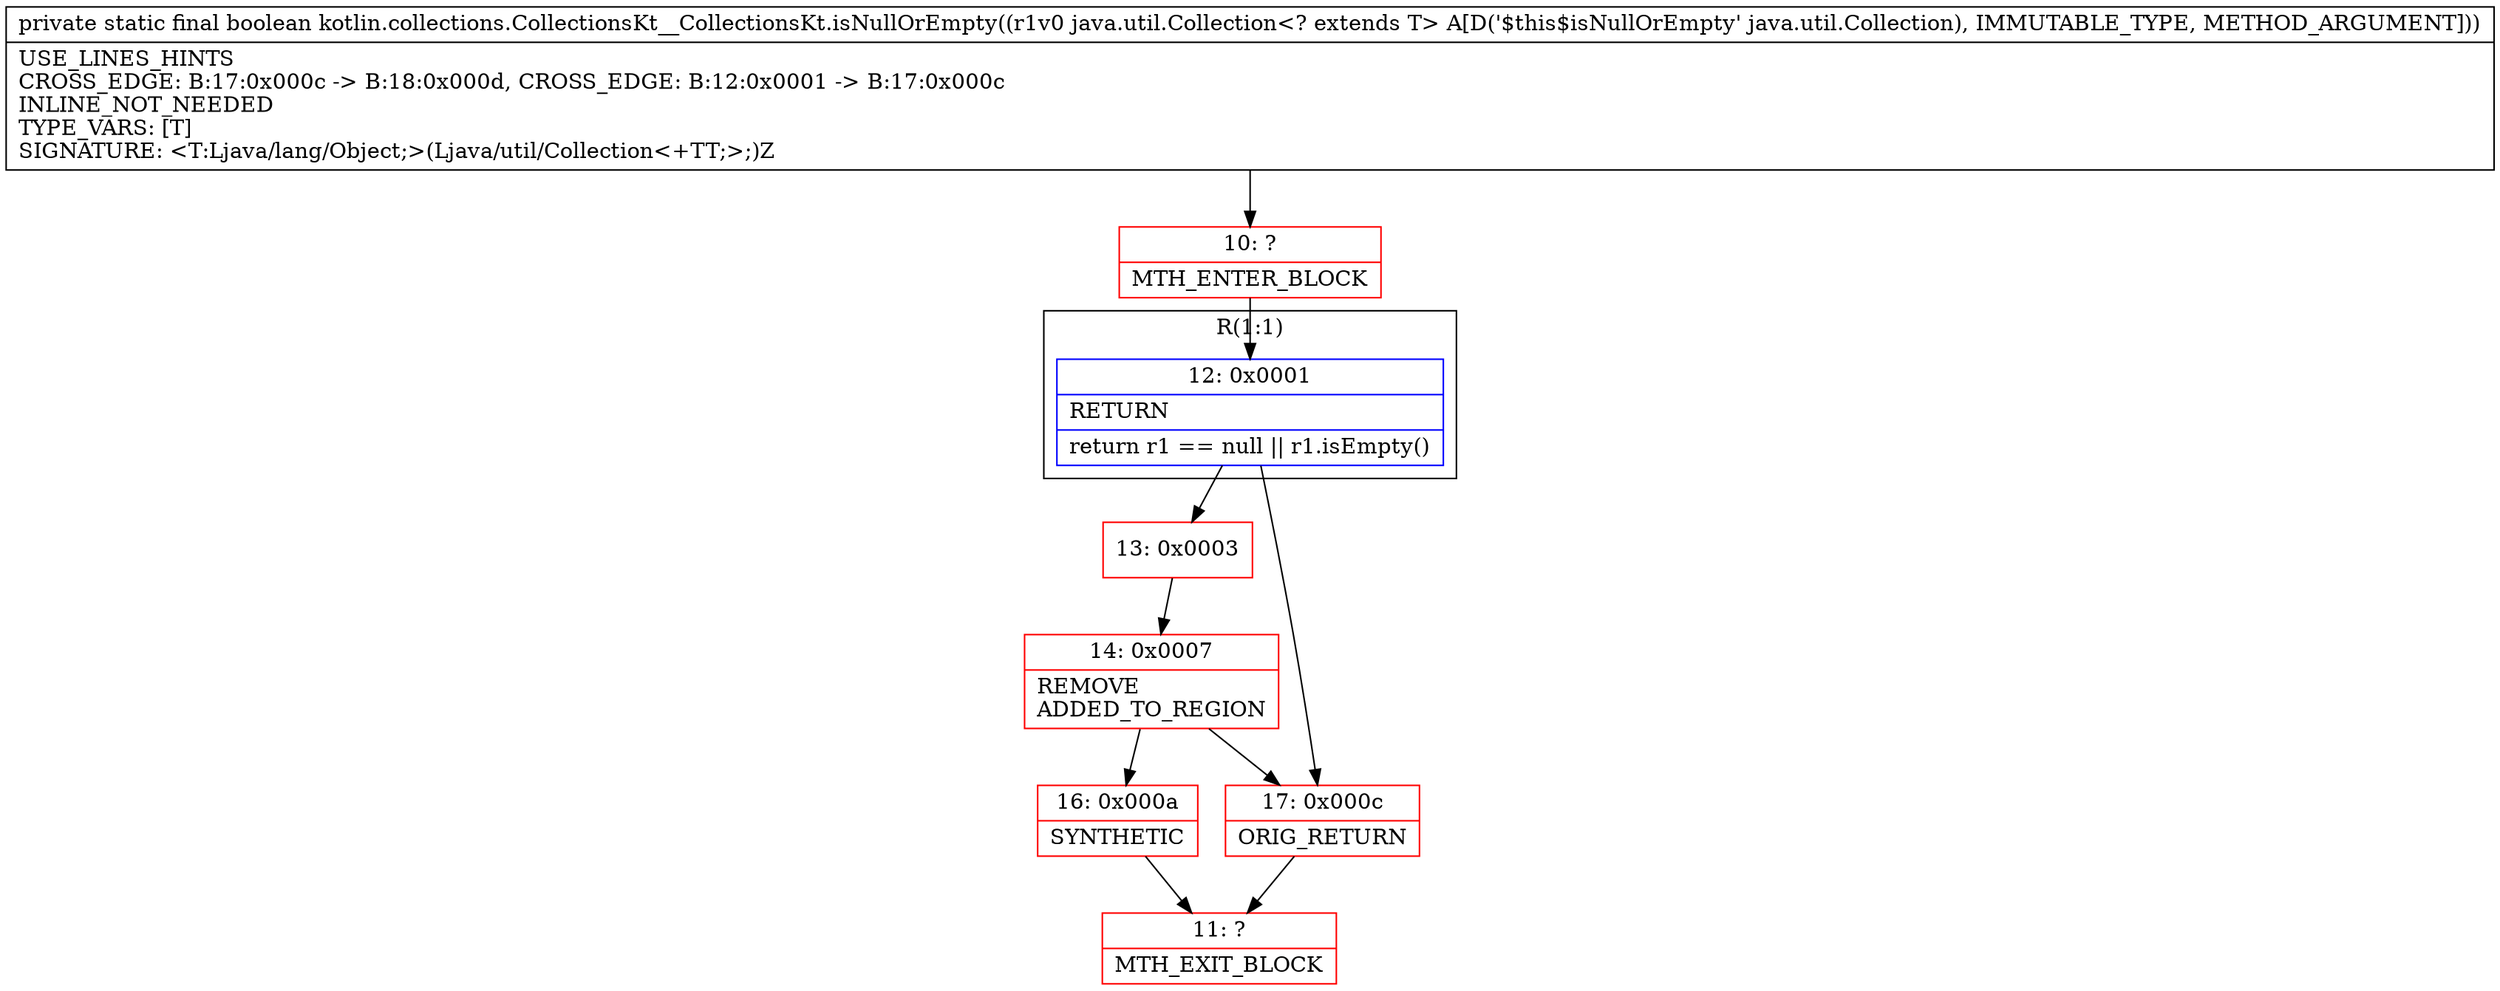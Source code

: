 digraph "CFG forkotlin.collections.CollectionsKt__CollectionsKt.isNullOrEmpty(Ljava\/util\/Collection;)Z" {
subgraph cluster_Region_1868891555 {
label = "R(1:1)";
node [shape=record,color=blue];
Node_12 [shape=record,label="{12\:\ 0x0001|RETURN\l|return r1 == null \|\| r1.isEmpty()\l}"];
}
Node_10 [shape=record,color=red,label="{10\:\ ?|MTH_ENTER_BLOCK\l}"];
Node_13 [shape=record,color=red,label="{13\:\ 0x0003}"];
Node_14 [shape=record,color=red,label="{14\:\ 0x0007|REMOVE\lADDED_TO_REGION\l}"];
Node_16 [shape=record,color=red,label="{16\:\ 0x000a|SYNTHETIC\l}"];
Node_11 [shape=record,color=red,label="{11\:\ ?|MTH_EXIT_BLOCK\l}"];
Node_17 [shape=record,color=red,label="{17\:\ 0x000c|ORIG_RETURN\l}"];
MethodNode[shape=record,label="{private static final boolean kotlin.collections.CollectionsKt__CollectionsKt.isNullOrEmpty((r1v0 java.util.Collection\<? extends T\> A[D('$this$isNullOrEmpty' java.util.Collection), IMMUTABLE_TYPE, METHOD_ARGUMENT]))  | USE_LINES_HINTS\lCROSS_EDGE: B:17:0x000c \-\> B:18:0x000d, CROSS_EDGE: B:12:0x0001 \-\> B:17:0x000c\lINLINE_NOT_NEEDED\lTYPE_VARS: [T]\lSIGNATURE: \<T:Ljava\/lang\/Object;\>(Ljava\/util\/Collection\<+TT;\>;)Z\l}"];
MethodNode -> Node_10;Node_12 -> Node_13;
Node_12 -> Node_17;
Node_10 -> Node_12;
Node_13 -> Node_14;
Node_14 -> Node_16;
Node_14 -> Node_17;
Node_16 -> Node_11;
Node_17 -> Node_11;
}

